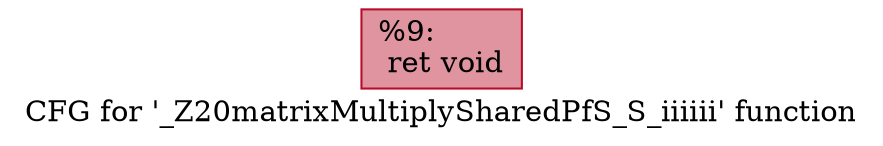 digraph "CFG for '_Z20matrixMultiplySharedPfS_S_iiiiii' function" {
	label="CFG for '_Z20matrixMultiplySharedPfS_S_iiiiii' function";

	Node0x63c1d10 [shape=record,color="#b70d28ff", style=filled, fillcolor="#b70d2870",label="{%9:\l  ret void\l}"];
}
